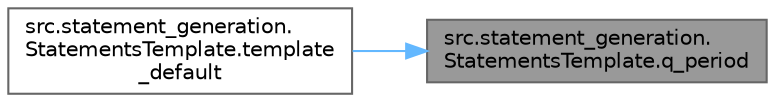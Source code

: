 digraph "src.statement_generation.StatementsTemplate.q_period"
{
 // LATEX_PDF_SIZE
  bgcolor="transparent";
  edge [fontname=Helvetica,fontsize=10,labelfontname=Helvetica,labelfontsize=10];
  node [fontname=Helvetica,fontsize=10,shape=box,height=0.2,width=0.4];
  rankdir="RL";
  Node1 [id="Node000001",label="src.statement_generation.\lStatementsTemplate.q_period",height=0.2,width=0.4,color="gray40", fillcolor="grey60", style="filled", fontcolor="black",tooltip=" "];
  Node1 -> Node2 [id="edge1_Node000001_Node000002",dir="back",color="steelblue1",style="solid",tooltip=" "];
  Node2 [id="Node000002",label="src.statement_generation.\lStatementsTemplate.template\l_default",height=0.2,width=0.4,color="grey40", fillcolor="white", style="filled",URL="$namespacesrc_1_1statement__generation_1_1_statements_template.html#a6ab23a7118020f94c8a49387eee2d0e8",tooltip=" "];
}
